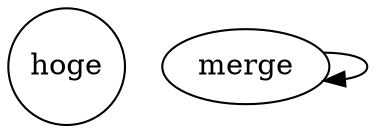 digraph root {
	graph [bb="0,0,158.15,56"];
	node [label="\N"];
	subgraph root {
		graph [bb="0,0,158.15,56"];
		node [height="",
			label="\N",
			pos="",
			shape="",
			width=""
		];
		edge [pos=""];
		subgraph root {
			graph [bb="0,0,158.15,56"];
			node [height="",
				label="\N",
				pos="",
				shape="",
				width=""
			];
			edge [pos=""];
			subgraph root {
				graph [bb="0,0,158.15,56"];
				node [height="",
					label="\N",
					pos="",
					shape="",
					width=""
				];
				edge [pos=""];
				subgraph root {
					graph [bb="0,0,158.15,56"];
					node [height="",
						label="\N",
						pos="",
						shape="",
						width=""
					];
					edge [pos=""];
					subgraph root {
						graph [bb="0,0,158.15,56"];
						node [height="",
							label="\N",
							pos="",
							shape="",
							width=""
						];
						edge [pos=""];
						subgraph root {
							graph [bb="0,0,158.15,56"];
							node [height="",
								label="\N",
								pos="",
								shape="",
								width=""
							];
							edge [pos=""];
							subgraph root {
								graph [bb="0,0,158.15,56"];
								node [height="",
									label="\N",
									pos="",
									shape="",
									width=""
								];
								edge [pos=""];
								subgraph root {
									graph [bb="0,0,158.15,56"];
									node [height="",
										label="\N",
										pos="",
										shape="",
										width=""
									];
									edge [pos=""];
									subgraph root {
										graph [bb="0,0,158.09,55.895"];
										node [height="",
											label="\N",
											pos="",
											shape="",
											width=""
										];
										edge [pos=""];
										{
											graph [bb="0,0,158.09,55.895"];
											node [height="",
												label="\N",
												pos="",
												shape=circle,
												width=""
											];
											edge [pos=""];
											hoge											 [height=0.77778,
												label=hoge,
												pos="28,28",
												shape=circle,
												width=0.77778];
										}
										subgraph root {
											graph [bb="0,0,84.294,36"];
											node [height="",
												label="\N",
												pos="",
												shape="",
												width=""
											];
											edge [pos=""];
											subgraph root {
												graph [bb="0,0,84.294,36"];
												node [height="",
													label="\N",
													pos="",
													shape="",
													width=""
												];
												edge [pos=""];
												subgraph root {
													graph [bb="0,0,84.294,36"];
													node [height="",
														label="\N",
														pos="",
														shape="",
														width=""
													];
													edge [pos=""];
													merge													 [height=0.5,
														pos="107,28",
														width=0.92075];
													merge -> merge													 [pos="e,137.96,21.257 137.96,34.743 149.08,34.888 158.15,32.641 158.15,28 158.15,24.882 154.05,22.844 148,21.887"];
												}
											}
										}
									}
								}
							}
						}
					}
				}
			}
		}
	}
}
